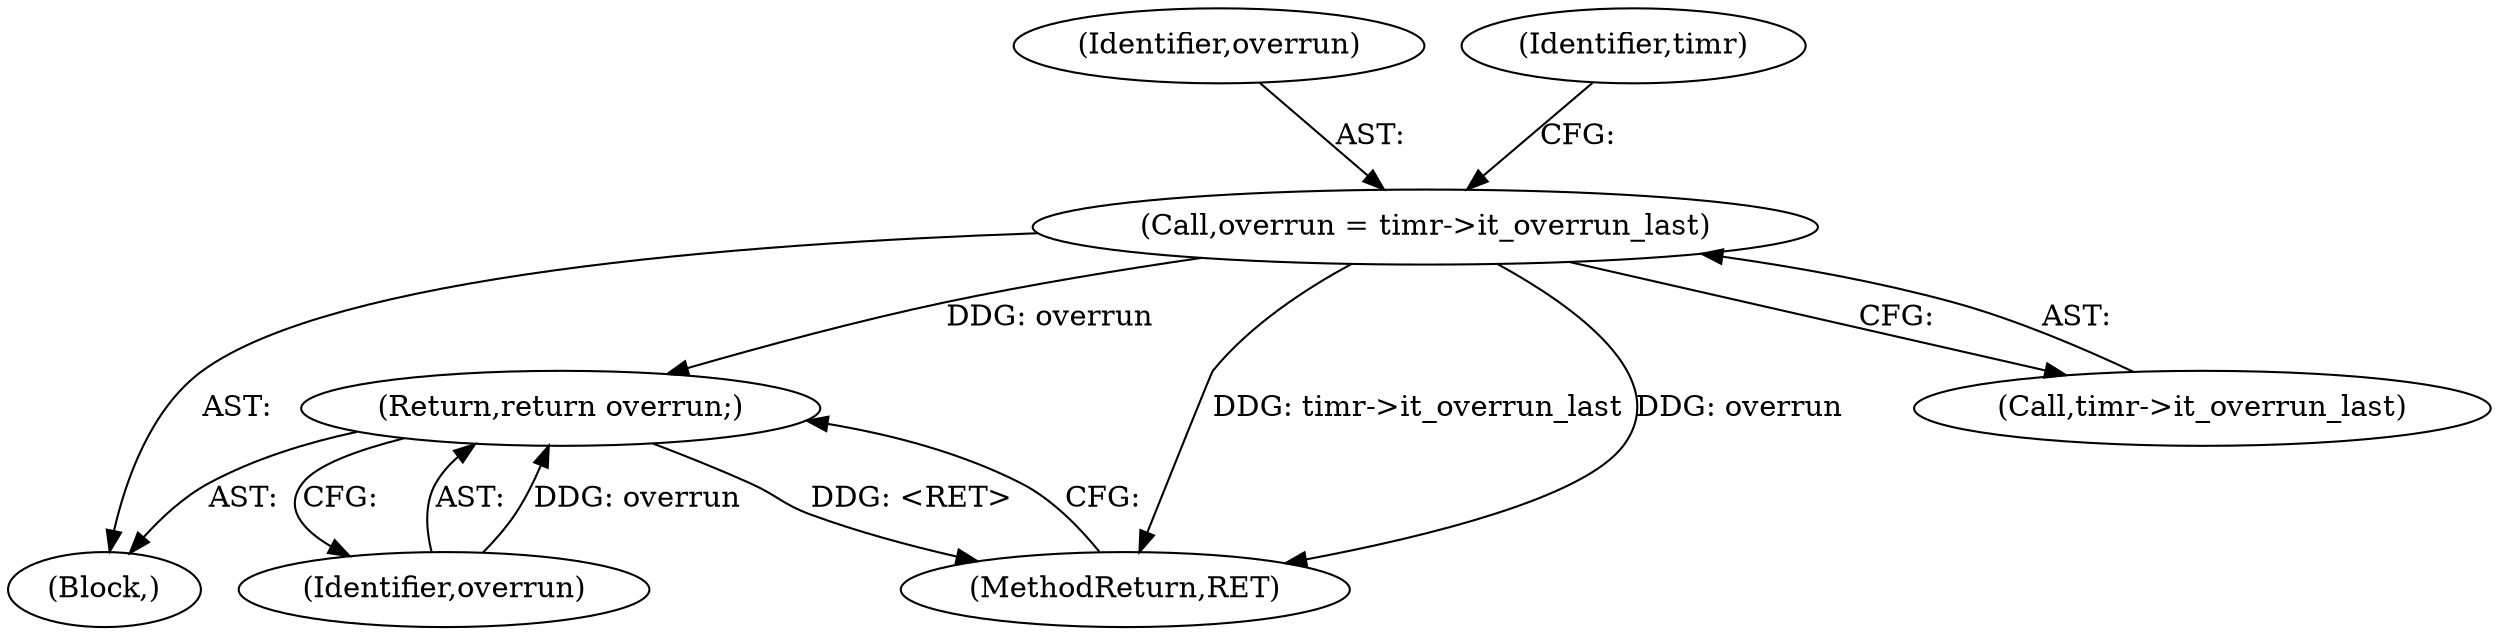 digraph "1_linux_78c9c4dfbf8c04883941445a195276bb4bb92c76_0@del" {
"1000120" [label="(Call,overrun = timr->it_overrun_last)"];
"1000128" [label="(Return,return overrun;)"];
"1000121" [label="(Identifier,overrun)"];
"1000104" [label="(Block,)"];
"1000129" [label="(Identifier,overrun)"];
"1000126" [label="(Identifier,timr)"];
"1000120" [label="(Call,overrun = timr->it_overrun_last)"];
"1000128" [label="(Return,return overrun;)"];
"1000122" [label="(Call,timr->it_overrun_last)"];
"1000130" [label="(MethodReturn,RET)"];
"1000120" -> "1000104"  [label="AST: "];
"1000120" -> "1000122"  [label="CFG: "];
"1000121" -> "1000120"  [label="AST: "];
"1000122" -> "1000120"  [label="AST: "];
"1000126" -> "1000120"  [label="CFG: "];
"1000120" -> "1000130"  [label="DDG: timr->it_overrun_last"];
"1000120" -> "1000130"  [label="DDG: overrun"];
"1000120" -> "1000128"  [label="DDG: overrun"];
"1000128" -> "1000104"  [label="AST: "];
"1000128" -> "1000129"  [label="CFG: "];
"1000129" -> "1000128"  [label="AST: "];
"1000130" -> "1000128"  [label="CFG: "];
"1000128" -> "1000130"  [label="DDG: <RET>"];
"1000129" -> "1000128"  [label="DDG: overrun"];
}

